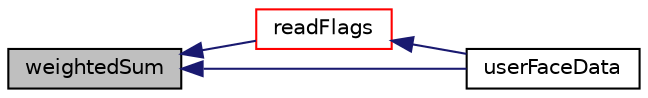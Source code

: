digraph "weightedSum"
{
  bgcolor="transparent";
  edge [fontname="Helvetica",fontsize="10",labelfontname="Helvetica",labelfontsize="10"];
  node [fontname="Helvetica",fontsize="10",shape=record];
  rankdir="LR";
  Node2951 [label="weightedSum",height=0.2,width=0.4,color="black", fillcolor="grey75", style="filled", fontcolor="black"];
  Node2951 -> Node2952 [dir="back",color="midnightblue",fontsize="10",style="solid",fontname="Helvetica"];
  Node2952 [label="readFlags",height=0.2,width=0.4,color="red",URL="$a25857.html#a138eb62379dcbd822c1f47d2925a5b9d",tooltip="Helper: convert wordList into bit pattern using provided. "];
  Node2952 -> Node2953 [dir="back",color="midnightblue",fontsize="10",style="solid",fontname="Helvetica"];
  Node2953 [label="userFaceData",height=0.2,width=0.4,color="black",URL="$a25857.html#a2cb6efa4184bedfbed60b069881c26a3"];
  Node2951 -> Node2953 [dir="back",color="midnightblue",fontsize="10",style="solid",fontname="Helvetica"];
}
